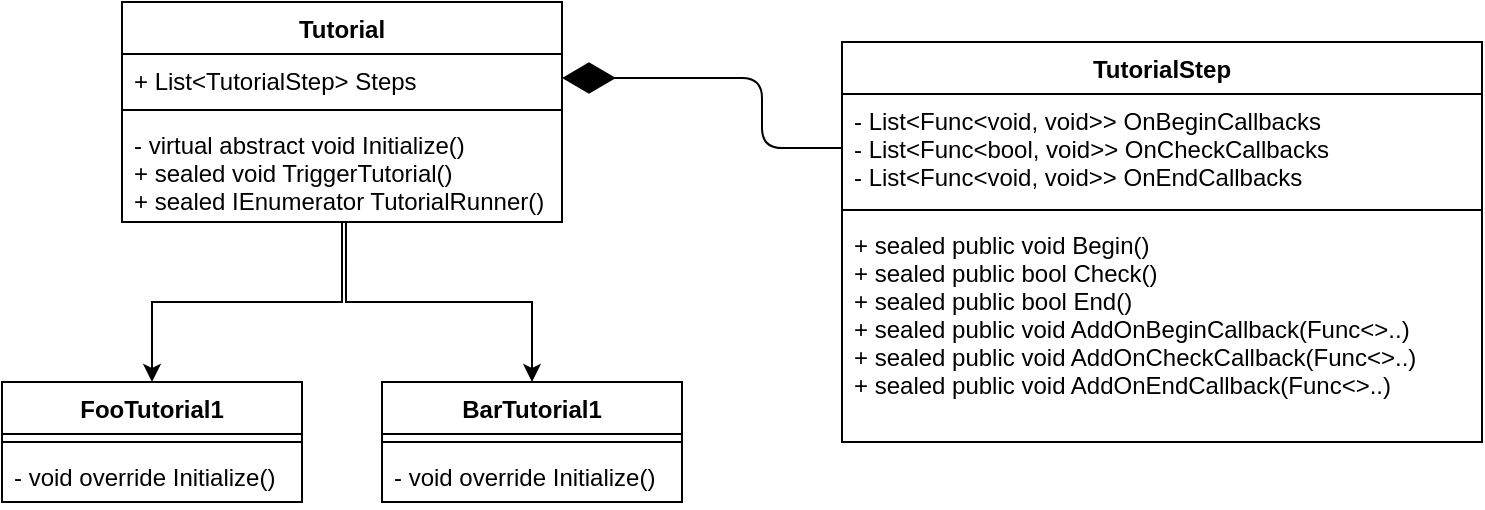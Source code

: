 <mxfile version="12.4.2" type="device" pages="1"><diagram id="ooKeIysj1pXYdSUsiHVF" name="Page-1"><mxGraphModel dx="1072" dy="832" grid="1" gridSize="10" guides="1" tooltips="1" connect="1" arrows="1" fold="1" page="1" pageScale="1" pageWidth="850" pageHeight="1100" math="0" shadow="0"><root><mxCell id="0"/><mxCell id="1" parent="0"/><mxCell id="3DCN4lj5pdO3Wd41FR7_-24" value="" style="edgeStyle=orthogonalEdgeStyle;rounded=0;orthogonalLoop=1;jettySize=auto;html=1;entryX=0.5;entryY=0;entryDx=0;entryDy=0;" edge="1" parent="1" source="3DCN4lj5pdO3Wd41FR7_-2" target="3DCN4lj5pdO3Wd41FR7_-17"><mxGeometry relative="1" as="geometry"><mxPoint x="150" y="230" as="targetPoint"/></mxGeometry></mxCell><mxCell id="3DCN4lj5pdO3Wd41FR7_-2" value="Tutorial" style="swimlane;fontStyle=1;align=center;verticalAlign=top;childLayout=stackLayout;horizontal=1;startSize=26;horizontalStack=0;resizeParent=1;resizeParentMax=0;resizeLast=0;collapsible=1;marginBottom=0;" vertex="1" parent="1"><mxGeometry x="80" y="40" width="220" height="110" as="geometry"/></mxCell><mxCell id="3DCN4lj5pdO3Wd41FR7_-3" value="+ List&lt;TutorialStep&gt; Steps" style="text;strokeColor=none;fillColor=none;align=left;verticalAlign=top;spacingLeft=4;spacingRight=4;overflow=hidden;rotatable=0;points=[[0,0.5],[1,0.5]];portConstraint=eastwest;" vertex="1" parent="3DCN4lj5pdO3Wd41FR7_-2"><mxGeometry y="26" width="220" height="24" as="geometry"/></mxCell><mxCell id="3DCN4lj5pdO3Wd41FR7_-4" value="" style="line;strokeWidth=1;fillColor=none;align=left;verticalAlign=middle;spacingTop=-1;spacingLeft=3;spacingRight=3;rotatable=0;labelPosition=right;points=[];portConstraint=eastwest;" vertex="1" parent="3DCN4lj5pdO3Wd41FR7_-2"><mxGeometry y="50" width="220" height="8" as="geometry"/></mxCell><mxCell id="3DCN4lj5pdO3Wd41FR7_-5" value="- virtual abstract void Initialize()&#10;+ sealed void TriggerTutorial()&#10;+ sealed IEnumerator TutorialRunner()" style="text;strokeColor=none;fillColor=none;align=left;verticalAlign=top;spacingLeft=4;spacingRight=4;overflow=hidden;rotatable=0;points=[[0,0.5],[1,0.5]];portConstraint=eastwest;" vertex="1" parent="3DCN4lj5pdO3Wd41FR7_-2"><mxGeometry y="58" width="220" height="52" as="geometry"/></mxCell><mxCell id="3DCN4lj5pdO3Wd41FR7_-6" value="TutorialStep" style="swimlane;fontStyle=1;align=center;verticalAlign=top;childLayout=stackLayout;horizontal=1;startSize=26;horizontalStack=0;resizeParent=1;resizeParentMax=0;resizeLast=0;collapsible=1;marginBottom=0;" vertex="1" parent="1"><mxGeometry x="440" y="60" width="320" height="200" as="geometry"/></mxCell><mxCell id="3DCN4lj5pdO3Wd41FR7_-7" value="- List&lt;Func&lt;void, void&gt;&gt; OnBeginCallbacks&#10;- List&lt;Func&lt;bool, void&gt;&gt; OnCheckCallbacks&#10;- List&lt;Func&lt;void, void&gt;&gt; OnEndCallbacks" style="text;strokeColor=none;fillColor=none;align=left;verticalAlign=top;spacingLeft=4;spacingRight=4;overflow=hidden;rotatable=0;points=[[0,0.5],[1,0.5]];portConstraint=eastwest;" vertex="1" parent="3DCN4lj5pdO3Wd41FR7_-6"><mxGeometry y="26" width="320" height="54" as="geometry"/></mxCell><mxCell id="3DCN4lj5pdO3Wd41FR7_-8" value="" style="line;strokeWidth=1;fillColor=none;align=left;verticalAlign=middle;spacingTop=-1;spacingLeft=3;spacingRight=3;rotatable=0;labelPosition=right;points=[];portConstraint=eastwest;" vertex="1" parent="3DCN4lj5pdO3Wd41FR7_-6"><mxGeometry y="80" width="320" height="8" as="geometry"/></mxCell><mxCell id="3DCN4lj5pdO3Wd41FR7_-9" value="+ sealed public void Begin()&#10;+ sealed public bool Check() &#10;+ sealed public bool End() &#10;+ sealed public void AddOnBeginCallback(Func&lt;&gt;..)&#10;+ sealed public void AddOnCheckCallback(Func&lt;&gt;..)&#10;+ sealed public void AddOnEndCallback(Func&lt;&gt;..)" style="text;strokeColor=none;fillColor=none;align=left;verticalAlign=top;spacingLeft=4;spacingRight=4;overflow=hidden;rotatable=0;points=[[0,0.5],[1,0.5]];portConstraint=eastwest;" vertex="1" parent="3DCN4lj5pdO3Wd41FR7_-6"><mxGeometry y="88" width="320" height="112" as="geometry"/></mxCell><mxCell id="3DCN4lj5pdO3Wd41FR7_-11" value="" style="endArrow=diamondThin;endFill=1;endSize=24;html=1;entryX=1;entryY=0.5;entryDx=0;entryDy=0;exitX=0;exitY=0.5;exitDx=0;exitDy=0;" edge="1" parent="1" source="3DCN4lj5pdO3Wd41FR7_-7" target="3DCN4lj5pdO3Wd41FR7_-3"><mxGeometry width="160" relative="1" as="geometry"><mxPoint x="80" y="300" as="sourcePoint"/><mxPoint x="240" y="300" as="targetPoint"/><Array as="points"><mxPoint x="400" y="113"/><mxPoint x="400" y="78"/></Array></mxGeometry></mxCell><mxCell id="3DCN4lj5pdO3Wd41FR7_-17" value="FooTutorial1" style="swimlane;fontStyle=1;align=center;verticalAlign=top;childLayout=stackLayout;horizontal=1;startSize=26;horizontalStack=0;resizeParent=1;resizeParentMax=0;resizeLast=0;collapsible=1;marginBottom=0;" vertex="1" parent="1"><mxGeometry x="20" y="230" width="150" height="60" as="geometry"/></mxCell><mxCell id="3DCN4lj5pdO3Wd41FR7_-18" value="" style="line;strokeWidth=1;fillColor=none;align=left;verticalAlign=middle;spacingTop=-1;spacingLeft=3;spacingRight=3;rotatable=0;labelPosition=right;points=[];portConstraint=eastwest;" vertex="1" parent="3DCN4lj5pdO3Wd41FR7_-17"><mxGeometry y="26" width="150" height="8" as="geometry"/></mxCell><mxCell id="3DCN4lj5pdO3Wd41FR7_-19" value="- void override Initialize()" style="text;strokeColor=none;fillColor=none;align=left;verticalAlign=top;spacingLeft=4;spacingRight=4;overflow=hidden;rotatable=0;points=[[0,0.5],[1,0.5]];portConstraint=eastwest;" vertex="1" parent="3DCN4lj5pdO3Wd41FR7_-17"><mxGeometry y="34" width="150" height="26" as="geometry"/></mxCell><mxCell id="3DCN4lj5pdO3Wd41FR7_-25" value="BarTutorial1" style="swimlane;fontStyle=1;align=center;verticalAlign=top;childLayout=stackLayout;horizontal=1;startSize=26;horizontalStack=0;resizeParent=1;resizeParentMax=0;resizeLast=0;collapsible=1;marginBottom=0;" vertex="1" parent="1"><mxGeometry x="210" y="230" width="150" height="60" as="geometry"/></mxCell><mxCell id="3DCN4lj5pdO3Wd41FR7_-26" value="" style="line;strokeWidth=1;fillColor=none;align=left;verticalAlign=middle;spacingTop=-1;spacingLeft=3;spacingRight=3;rotatable=0;labelPosition=right;points=[];portConstraint=eastwest;" vertex="1" parent="3DCN4lj5pdO3Wd41FR7_-25"><mxGeometry y="26" width="150" height="8" as="geometry"/></mxCell><mxCell id="3DCN4lj5pdO3Wd41FR7_-27" value="- void override Initialize()" style="text;strokeColor=none;fillColor=none;align=left;verticalAlign=top;spacingLeft=4;spacingRight=4;overflow=hidden;rotatable=0;points=[[0,0.5],[1,0.5]];portConstraint=eastwest;" vertex="1" parent="3DCN4lj5pdO3Wd41FR7_-25"><mxGeometry y="34" width="150" height="26" as="geometry"/></mxCell><mxCell id="3DCN4lj5pdO3Wd41FR7_-28" value="" style="edgeStyle=orthogonalEdgeStyle;rounded=0;orthogonalLoop=1;jettySize=auto;html=1;entryX=0.5;entryY=0;entryDx=0;entryDy=0;exitX=0.509;exitY=1;exitDx=0;exitDy=0;exitPerimeter=0;" edge="1" parent="1" source="3DCN4lj5pdO3Wd41FR7_-5" target="3DCN4lj5pdO3Wd41FR7_-25"><mxGeometry relative="1" as="geometry"><mxPoint x="200" y="160" as="sourcePoint"/><mxPoint x="105" y="240" as="targetPoint"/></mxGeometry></mxCell></root></mxGraphModel></diagram></mxfile>